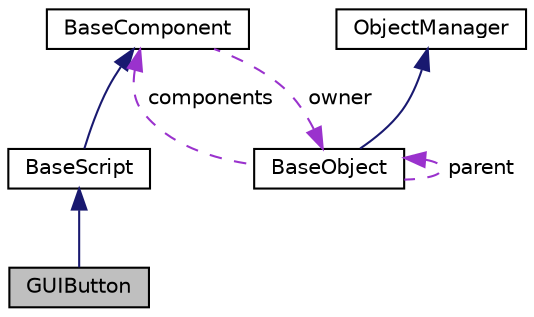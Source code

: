 digraph "GUIButton"
{
 // LATEX_PDF_SIZE
  edge [fontname="Helvetica",fontsize="10",labelfontname="Helvetica",labelfontsize="10"];
  node [fontname="Helvetica",fontsize="10",shape=record];
  Node5 [label="GUIButton",height=0.2,width=0.4,color="black", fillcolor="grey75", style="filled", fontcolor="black",tooltip=" "];
  Node6 -> Node5 [dir="back",color="midnightblue",fontsize="10",style="solid",fontname="Helvetica"];
  Node6 [label="BaseScript",height=0.2,width=0.4,color="black", fillcolor="white", style="filled",URL="$class_base_script.html",tooltip=" "];
  Node7 -> Node6 [dir="back",color="midnightblue",fontsize="10",style="solid",fontname="Helvetica"];
  Node7 [label="BaseComponent",height=0.2,width=0.4,color="black", fillcolor="white", style="filled",URL="$class_base_component.html",tooltip=" "];
  Node8 -> Node7 [dir="back",color="darkorchid3",fontsize="10",style="dashed",label=" owner" ,fontname="Helvetica"];
  Node8 [label="BaseObject",height=0.2,width=0.4,color="black", fillcolor="white", style="filled",URL="$class_base_object.html",tooltip=" "];
  Node9 -> Node8 [dir="back",color="midnightblue",fontsize="10",style="solid",fontname="Helvetica"];
  Node9 [label="ObjectManager",height=0.2,width=0.4,color="black", fillcolor="white", style="filled",URL="$class_object_manager.html",tooltip=" "];
  Node7 -> Node8 [dir="back",color="darkorchid3",fontsize="10",style="dashed",label=" components" ,fontname="Helvetica"];
  Node8 -> Node8 [dir="back",color="darkorchid3",fontsize="10",style="dashed",label=" parent" ,fontname="Helvetica"];
}
